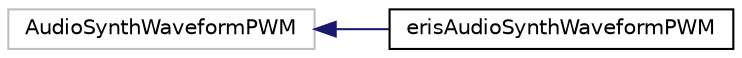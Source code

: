 digraph "Graphical Class Hierarchy"
{
 // LATEX_PDF_SIZE
  edge [fontname="Helvetica",fontsize="10",labelfontname="Helvetica",labelfontsize="10"];
  node [fontname="Helvetica",fontsize="10",shape=record];
  rankdir="LR";
  Node165 [label="AudioSynthWaveformPWM",height=0.2,width=0.4,color="grey75", fillcolor="white", style="filled",tooltip=" "];
  Node165 -> Node0 [dir="back",color="midnightblue",fontsize="10",style="solid",fontname="Helvetica"];
  Node0 [label="erisAudioSynthWaveformPWM",height=0.2,width=0.4,color="black", fillcolor="white", style="filled",URL="$classeris_audio_synth_waveform_p_w_m.html",tooltip=" "];
}
